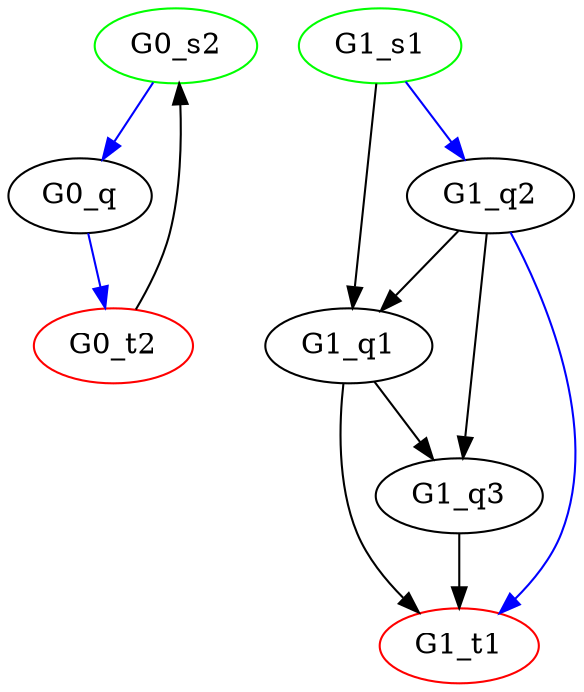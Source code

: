 digraph G{
	subgraph 0{
		G0_s2 [initial=1,color=green];
		G0_t2 [final=1,color=red];
		G0_t2->G0_s2;
		G0_q;
		G0_s2->G0_q->G0_t2 [color=blue];
		label = "Graphe 0";
	}
	subgraph 1{
		G1_s1 [initial=1,color=green];
		G1_s1->G1_q1;
		G1_t1 [final=1,color=red];
		G1_q1;
		G1_q1->G1_t1;
		G1_q1->G1_q3;
		G1_q2;
		G1_q2->G1_q1;
		G1_q2->G1_q3;
		G1_q3;
		G1_q3->G1_t1;
		G1_s1->G1_q2->G1_t1 [color=blue];
		label = "Graphe 1";
	}
}
